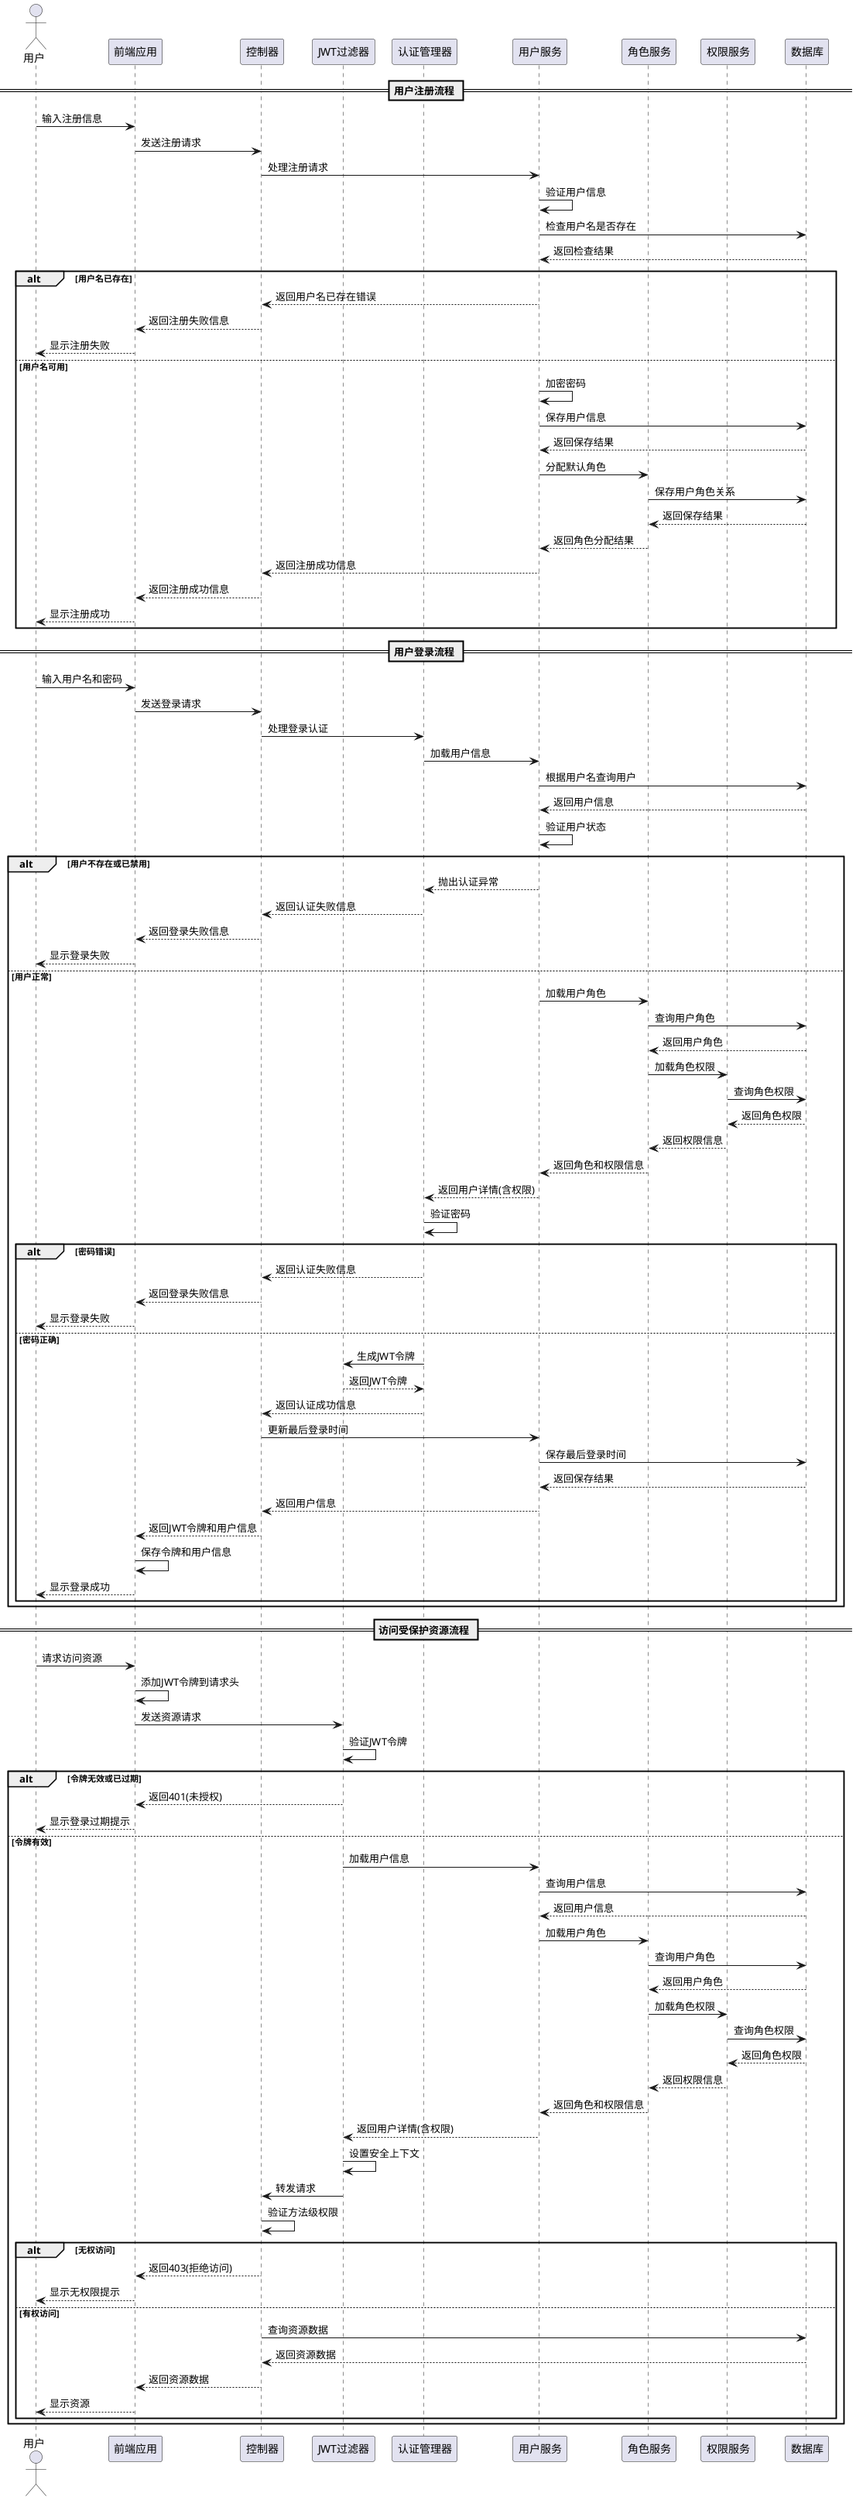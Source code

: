 @startuml RBAC详细流程图

actor 用户 as User
participant "前端应用" as Frontend
participant "控制器" as Controller
participant "JWT过滤器" as JwtFilter
participant "认证管理器" as AuthManager
participant "用户服务" as UserService
participant "角色服务" as RoleService
participant "权限服务" as PermissionService
participant "数据库" as Database

== 用户注册流程 ==

User -> Frontend: 输入注册信息
Frontend -> Controller: 发送注册请求
Controller -> UserService: 处理注册请求
UserService -> UserService: 验证用户信息
UserService -> Database: 检查用户名是否存在
Database --> UserService: 返回检查结果
alt 用户名已存在
    UserService --> Controller: 返回用户名已存在错误
    Controller --> Frontend: 返回注册失败信息
    Frontend --> User: 显示注册失败
else 用户名可用
    UserService -> UserService: 加密密码
    UserService -> Database: 保存用户信息
    Database --> UserService: 返回保存结果
    UserService -> RoleService: 分配默认角色
    RoleService -> Database: 保存用户角色关系
    Database --> RoleService: 返回保存结果
    RoleService --> UserService: 返回角色分配结果
    UserService --> Controller: 返回注册成功信息
    Controller --> Frontend: 返回注册成功信息
    Frontend --> User: 显示注册成功
end

== 用户登录流程 ==

User -> Frontend: 输入用户名和密码
Frontend -> Controller: 发送登录请求
Controller -> AuthManager: 处理登录认证
AuthManager -> UserService: 加载用户信息
UserService -> Database: 根据用户名查询用户
Database --> UserService: 返回用户信息
UserService -> UserService: 验证用户状态
alt 用户不存在或已禁用
    UserService --> AuthManager: 抛出认证异常
    AuthManager --> Controller: 返回认证失败信息
    Controller --> Frontend: 返回登录失败信息
    Frontend --> User: 显示登录失败
else 用户正常
    UserService -> RoleService: 加载用户角色
    RoleService -> Database: 查询用户角色
    Database --> RoleService: 返回用户角色
    RoleService -> PermissionService: 加载角色权限
    PermissionService -> Database: 查询角色权限
    Database --> PermissionService: 返回角色权限
    PermissionService --> RoleService: 返回权限信息
    RoleService --> UserService: 返回角色和权限信息
    UserService --> AuthManager: 返回用户详情(含权限)
    AuthManager -> AuthManager: 验证密码
    alt 密码错误
        AuthManager --> Controller: 返回认证失败信息
        Controller --> Frontend: 返回登录失败信息
        Frontend --> User: 显示登录失败
    else 密码正确
        AuthManager -> JwtFilter: 生成JWT令牌
        JwtFilter --> AuthManager: 返回JWT令牌
        AuthManager --> Controller: 返回认证成功信息
        Controller -> UserService: 更新最后登录时间
        UserService -> Database: 保存最后登录时间
        Database --> UserService: 返回保存结果
        UserService --> Controller: 返回用户信息
        Controller --> Frontend: 返回JWT令牌和用户信息
        Frontend -> Frontend: 保存令牌和用户信息
        Frontend --> User: 显示登录成功
    end
end

== 访问受保护资源流程 ==

User -> Frontend: 请求访问资源
Frontend -> Frontend: 添加JWT令牌到请求头
Frontend -> JwtFilter: 发送资源请求
JwtFilter -> JwtFilter: 验证JWT令牌
alt 令牌无效或已过期
    JwtFilter --> Frontend: 返回401(未授权)
    Frontend --> User: 显示登录过期提示
else 令牌有效
    JwtFilter -> UserService: 加载用户信息
    UserService -> Database: 查询用户信息
    Database --> UserService: 返回用户信息
    UserService -> RoleService: 加载用户角色
    RoleService -> Database: 查询用户角色
    Database --> RoleService: 返回用户角色
    RoleService -> PermissionService: 加载角色权限
    PermissionService -> Database: 查询角色权限
    Database --> PermissionService: 返回角色权限
    PermissionService --> RoleService: 返回权限信息
    RoleService --> UserService: 返回角色和权限信息
    UserService --> JwtFilter: 返回用户详情(含权限)
    JwtFilter -> JwtFilter: 设置安全上下文
    JwtFilter -> Controller: 转发请求
    Controller -> Controller: 验证方法级权限
    alt 无权访问
        Controller --> Frontend: 返回403(拒绝访问)
        Frontend --> User: 显示无权限提示
    else 有权访问
        Controller -> Database: 查询资源数据
        Database --> Controller: 返回资源数据
        Controller --> Frontend: 返回资源数据
        Frontend --> User: 显示资源
    end
end

@enduml 